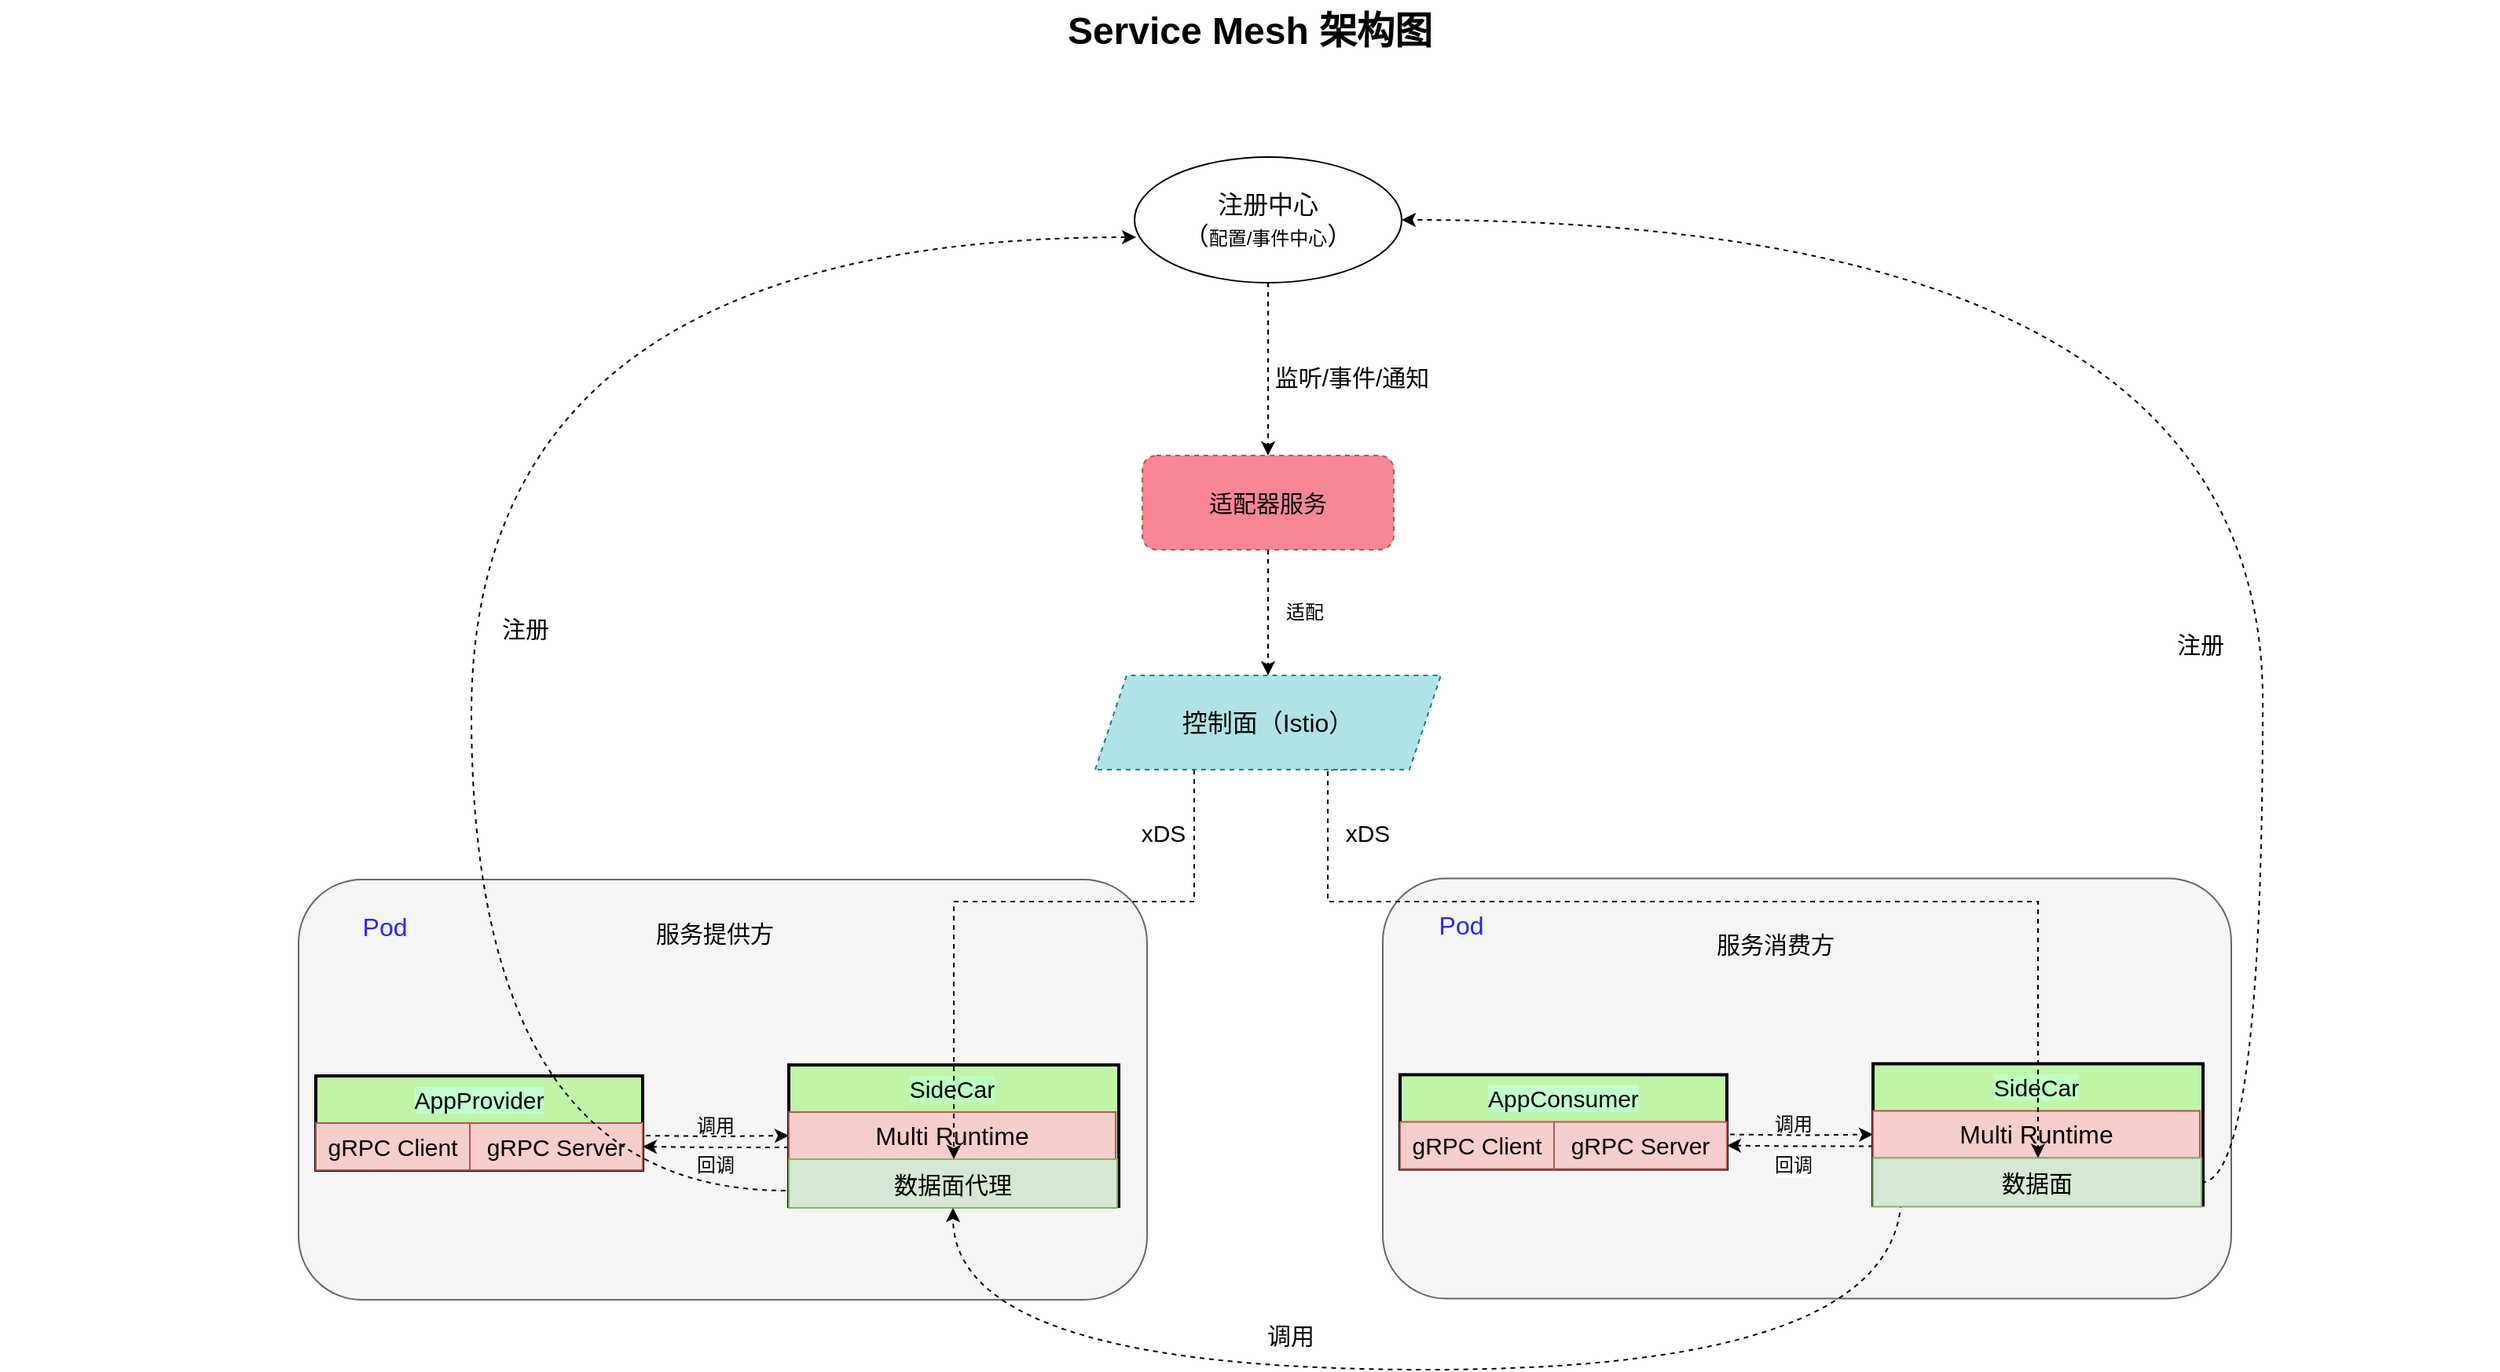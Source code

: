 <mxfile version="15.7.3" type="github">
  <diagram name="Page-1" id="74b105a0-9070-1c63-61bc-23e55f88626e">
    <mxGraphModel dx="2037" dy="1016" grid="1" gridSize="10" guides="1" tooltips="1" connect="1" arrows="1" fold="1" page="1" pageScale="1.5" pageWidth="1169" pageHeight="826" background="none" math="0" shadow="0">
      <root>
        <mxCell id="0" style=";html=1;" />
        <mxCell id="1" style=";html=1;" parent="0" />
        <mxCell id="aSTpyF8MrHN_0_ikTAj--16" value="" style="rounded=1;whiteSpace=wrap;html=1;fontSize=16;fillColor=#f5f5f5;strokeColor=#666666;fontColor=#333333;" parent="1" vertex="1">
          <mxGeometry x="260" y="610" width="540" height="267.5" as="geometry" />
        </mxCell>
        <mxCell id="10b056a9c633e61c-4" value="" style="strokeWidth=2;dashed=0;align=center;fontSize=12;shape=rect;verticalLabelPosition=bottom;verticalAlign=top;fillColor=#c0f5a9" parent="1" vertex="1">
          <mxGeometry x="271" y="735" width="208" height="60" as="geometry" />
        </mxCell>
        <mxCell id="10b056a9c633e61c-30" value="Service Mesh 架构图" style="text;strokeColor=none;fillColor=none;html=1;fontSize=24;fontStyle=1;verticalAlign=middle;align=center;" parent="1" vertex="1">
          <mxGeometry x="70" y="50" width="1590" height="40" as="geometry" />
        </mxCell>
        <mxCell id="aSTpyF8MrHN_0_ikTAj--2" value="&lt;span style=&quot;color: rgb(0 , 0 , 0) ; font-family: &amp;#34;helvetica&amp;#34; ; font-style: normal ; font-weight: 400 ; letter-spacing: normal ; text-align: center ; text-indent: 0px ; text-transform: none ; word-spacing: 0px ; display: inline ; float: none ; background-color: rgb(194 , 255 , 206)&quot;&gt;&lt;font style=&quot;font-size: 15px&quot;&gt;AppProvider&lt;/font&gt;&lt;/span&gt;" style="text;html=1;align=center;verticalAlign=middle;whiteSpace=wrap;rounded=0;fontSize=16;" parent="1" vertex="1">
          <mxGeometry x="271" y="735" width="208" height="30" as="geometry" />
        </mxCell>
        <mxCell id="aSTpyF8MrHN_0_ikTAj--3" value="&lt;font style=&quot;font-size: 15px&quot;&gt;gRPC Client&lt;/font&gt;" style="rounded=0;whiteSpace=wrap;html=1;fontSize=16;fillColor=#f8cecc;strokeColor=#b85450;" parent="1" vertex="1">
          <mxGeometry x="271" y="765" width="98" height="30" as="geometry" />
        </mxCell>
        <mxCell id="aSTpyF8MrHN_0_ikTAj--10" style="edgeStyle=orthogonalEdgeStyle;rounded=0;orthogonalLoop=1;jettySize=auto;html=1;fontSize=16;entryX=0;entryY=0.5;entryDx=0;entryDy=0;dashed=1;" parent="1" target="aSTpyF8MrHN_0_ikTAj--8" edge="1">
          <mxGeometry relative="1" as="geometry">
            <mxPoint x="571" y="779" as="targetPoint" />
            <mxPoint x="481" y="773" as="sourcePoint" />
          </mxGeometry>
        </mxCell>
        <mxCell id="aSTpyF8MrHN_0_ikTAj--4" value="&lt;font style=&quot;font-size: 15px&quot;&gt;gRPC Server&lt;/font&gt;" style="rounded=0;whiteSpace=wrap;html=1;fontSize=16;fillColor=#f8cecc;strokeColor=#b85450;" parent="1" vertex="1">
          <mxGeometry x="369" y="765" width="110" height="30" as="geometry" />
        </mxCell>
        <mxCell id="aSTpyF8MrHN_0_ikTAj--5" value="" style="strokeWidth=2;dashed=0;align=center;fontSize=12;shape=rect;verticalLabelPosition=bottom;verticalAlign=top;fillColor=#c0f5a9" parent="1" vertex="1">
          <mxGeometry x="572" y="728" width="210" height="90" as="geometry" />
        </mxCell>
        <mxCell id="aSTpyF8MrHN_0_ikTAj--6" value="&lt;span style=&quot;color: rgb(0 , 0 , 0) ; font-family: &amp;#34;helvetica&amp;#34; ; font-style: normal ; font-weight: 400 ; letter-spacing: normal ; text-align: center ; text-indent: 0px ; text-transform: none ; word-spacing: 0px ; display: inline ; float: none ; background-color: rgb(189 , 255 , 191)&quot;&gt;&lt;font style=&quot;font-size: 15px&quot;&gt;SideCar&lt;/font&gt;&lt;/span&gt;" style="text;html=1;align=center;verticalAlign=middle;whiteSpace=wrap;rounded=0;fontSize=16;" parent="1" vertex="1">
          <mxGeometry x="572" y="728" width="208" height="30" as="geometry" />
        </mxCell>
        <mxCell id="aSTpyF8MrHN_0_ikTAj--13" style="edgeStyle=orthogonalEdgeStyle;rounded=0;orthogonalLoop=1;jettySize=auto;html=1;exitX=0;exitY=0.75;exitDx=0;exitDy=0;fontSize=16;dashed=1;" parent="1" source="aSTpyF8MrHN_0_ikTAj--8" target="aSTpyF8MrHN_0_ikTAj--4" edge="1">
          <mxGeometry relative="1" as="geometry" />
        </mxCell>
        <mxCell id="aSTpyF8MrHN_0_ikTAj--43" style="edgeStyle=orthogonalEdgeStyle;rounded=0;orthogonalLoop=1;jettySize=auto;html=1;dashed=1;fontSize=15;curved=1;entryX=0.006;entryY=0.638;entryDx=0;entryDy=0;entryPerimeter=0;" parent="1" target="aSTpyF8MrHN_0_ikTAj--15" edge="1">
          <mxGeometry relative="1" as="geometry">
            <mxPoint x="540" y="460" as="targetPoint" />
            <mxPoint x="570" y="808" as="sourcePoint" />
            <Array as="points">
              <mxPoint x="370" y="808" />
              <mxPoint x="370" y="201" />
            </Array>
          </mxGeometry>
        </mxCell>
        <mxCell id="aSTpyF8MrHN_0_ikTAj--8" value="&lt;div class=&quot;lake-content&quot;&gt;&lt;div class=&quot;lake-content&quot;&gt;&lt;span class=&quot;ne-text&quot;&gt;Multi Runtime&lt;/span&gt;&lt;/div&gt;&lt;/div&gt;" style="rounded=0;whiteSpace=wrap;html=1;fontSize=16;fillColor=#f8cecc;strokeColor=#b85450;" parent="1" vertex="1">
          <mxGeometry x="572" y="758" width="208" height="30" as="geometry" />
        </mxCell>
        <mxCell id="aSTpyF8MrHN_0_ikTAj--9" value="&lt;font style=&quot;font-size: 15px&quot;&gt;数据面代理&lt;/font&gt;" style="rounded=0;whiteSpace=wrap;html=1;fontSize=16;fillColor=#d5e8d4;strokeColor=#82b366;" parent="1" vertex="1">
          <mxGeometry x="572" y="788" width="209" height="31" as="geometry" />
        </mxCell>
        <mxCell id="aSTpyF8MrHN_0_ikTAj--11" value="&lt;font style=&quot;font-size: 12px&quot;&gt;调用&lt;/font&gt;" style="text;html=1;align=center;verticalAlign=middle;resizable=0;points=[];autosize=1;fontSize=16;" parent="1" vertex="1">
          <mxGeometry x="505" y="750" width="40" height="30" as="geometry" />
        </mxCell>
        <mxCell id="aSTpyF8MrHN_0_ikTAj--46" style="edgeStyle=orthogonalEdgeStyle;curved=1;rounded=0;orthogonalLoop=1;jettySize=auto;html=1;exitX=0.5;exitY=1;exitDx=0;exitDy=0;dashed=1;fontSize=15;" parent="1" source="aSTpyF8MrHN_0_ikTAj--15" target="aSTpyF8MrHN_0_ikTAj--44" edge="1">
          <mxGeometry relative="1" as="geometry" />
        </mxCell>
        <mxCell id="aSTpyF8MrHN_0_ikTAj--49" value="监听/事件/通知" style="edgeLabel;html=1;align=center;verticalAlign=middle;resizable=0;points=[];fontSize=15;" parent="aSTpyF8MrHN_0_ikTAj--46" vertex="1" connectable="0">
          <mxGeometry x="-0.327" y="5" relative="1" as="geometry">
            <mxPoint x="48" y="23" as="offset" />
          </mxGeometry>
        </mxCell>
        <mxCell id="aSTpyF8MrHN_0_ikTAj--15" value="注册中心&lt;br&gt;（&lt;font style=&quot;font-size: 12px&quot;&gt;配置/事件中心&lt;/font&gt;）" style="ellipse;whiteSpace=wrap;html=1;fontSize=16;" parent="1" vertex="1">
          <mxGeometry x="792" y="150" width="170" height="80" as="geometry" />
        </mxCell>
        <mxCell id="aSTpyF8MrHN_0_ikTAj--17" value="&lt;font color=&quot;#2b24ff&quot;&gt;Pod&lt;/font&gt;" style="text;html=1;strokeColor=none;fillColor=none;align=center;verticalAlign=middle;whiteSpace=wrap;rounded=0;dashed=1;fontSize=16;" parent="1" vertex="1">
          <mxGeometry x="290" y="630" width="50" height="20" as="geometry" />
        </mxCell>
        <mxCell id="aSTpyF8MrHN_0_ikTAj--20" value="" style="rounded=1;whiteSpace=wrap;html=1;fontSize=16;fillColor=#f5f5f5;strokeColor=#666666;fontColor=#333333;" parent="1" vertex="1">
          <mxGeometry x="950" y="609.25" width="540" height="267.5" as="geometry" />
        </mxCell>
        <mxCell id="aSTpyF8MrHN_0_ikTAj--21" value="" style="strokeWidth=2;dashed=0;align=center;fontSize=12;shape=rect;verticalLabelPosition=bottom;verticalAlign=top;fillColor=#c0f5a9" parent="1" vertex="1">
          <mxGeometry x="961" y="734.25" width="208" height="60" as="geometry" />
        </mxCell>
        <mxCell id="aSTpyF8MrHN_0_ikTAj--22" value="&lt;span style=&quot;color: rgb(0 , 0 , 0) ; font-family: &amp;#34;helvetica&amp;#34; ; font-style: normal ; font-weight: 400 ; letter-spacing: normal ; text-align: center ; text-indent: 0px ; text-transform: none ; word-spacing: 0px ; display: inline ; float: none ; background-color: rgb(194 , 255 , 206)&quot;&gt;&lt;font style=&quot;font-size: 15px&quot;&gt;AppConsumer&lt;/font&gt;&lt;/span&gt;" style="text;html=1;align=center;verticalAlign=middle;whiteSpace=wrap;rounded=0;fontSize=16;" parent="1" vertex="1">
          <mxGeometry x="961" y="734.25" width="208" height="30" as="geometry" />
        </mxCell>
        <mxCell id="aSTpyF8MrHN_0_ikTAj--23" value="&lt;font style=&quot;font-size: 15px&quot;&gt;gRPC Client&lt;/font&gt;" style="rounded=0;whiteSpace=wrap;html=1;fontSize=16;fillColor=#f8cecc;strokeColor=#b85450;" parent="1" vertex="1">
          <mxGeometry x="961" y="764.25" width="98" height="30" as="geometry" />
        </mxCell>
        <mxCell id="aSTpyF8MrHN_0_ikTAj--24" style="edgeStyle=orthogonalEdgeStyle;rounded=0;orthogonalLoop=1;jettySize=auto;html=1;fontSize=16;entryX=0;entryY=0.5;entryDx=0;entryDy=0;dashed=1;" parent="1" target="aSTpyF8MrHN_0_ikTAj--30" edge="1">
          <mxGeometry relative="1" as="geometry">
            <mxPoint x="1261" y="778.25" as="targetPoint" />
            <mxPoint x="1171" y="772.25" as="sourcePoint" />
          </mxGeometry>
        </mxCell>
        <mxCell id="aSTpyF8MrHN_0_ikTAj--25" value="&lt;font style=&quot;font-size: 15px&quot;&gt;gRPC Server&lt;/font&gt;" style="rounded=0;whiteSpace=wrap;html=1;fontSize=16;fillColor=#f8cecc;strokeColor=#b85450;" parent="1" vertex="1">
          <mxGeometry x="1059" y="764.25" width="110" height="30" as="geometry" />
        </mxCell>
        <mxCell id="aSTpyF8MrHN_0_ikTAj--26" value="" style="strokeWidth=2;dashed=0;align=center;fontSize=12;shape=rect;verticalLabelPosition=bottom;verticalAlign=top;fillColor=#c0f5a9" parent="1" vertex="1">
          <mxGeometry x="1262" y="727.25" width="210" height="90" as="geometry" />
        </mxCell>
        <mxCell id="aSTpyF8MrHN_0_ikTAj--27" value="&lt;span style=&quot;color: rgb(0 , 0 , 0) ; font-family: &amp;#34;helvetica&amp;#34; ; font-style: normal ; font-weight: 400 ; letter-spacing: normal ; text-align: center ; text-indent: 0px ; text-transform: none ; word-spacing: 0px ; display: inline ; float: none ; background-color: rgb(189 , 255 , 191)&quot;&gt;&lt;font style=&quot;font-size: 15px&quot;&gt;SideCar&lt;/font&gt;&lt;/span&gt;" style="text;html=1;align=center;verticalAlign=middle;whiteSpace=wrap;rounded=0;fontSize=16;" parent="1" vertex="1">
          <mxGeometry x="1262" y="727.25" width="208" height="30" as="geometry" />
        </mxCell>
        <mxCell id="aSTpyF8MrHN_0_ikTAj--28" style="edgeStyle=orthogonalEdgeStyle;rounded=0;orthogonalLoop=1;jettySize=auto;html=1;exitX=0;exitY=0.75;exitDx=0;exitDy=0;fontSize=16;dashed=1;" parent="1" source="aSTpyF8MrHN_0_ikTAj--30" target="aSTpyF8MrHN_0_ikTAj--25" edge="1">
          <mxGeometry relative="1" as="geometry" />
        </mxCell>
        <mxCell id="aSTpyF8MrHN_0_ikTAj--29" value="&lt;font style=&quot;font-size: 12px&quot;&gt;回调&lt;/font&gt;" style="edgeLabel;html=1;align=center;verticalAlign=middle;resizable=0;points=[];fontSize=16;" parent="aSTpyF8MrHN_0_ikTAj--28" vertex="1" connectable="0">
          <mxGeometry x="-0.893" y="3" relative="1" as="geometry">
            <mxPoint x="-46" y="6.5" as="offset" />
          </mxGeometry>
        </mxCell>
        <mxCell id="aSTpyF8MrHN_0_ikTAj--30" value="&lt;div class=&quot;lake-content&quot;&gt;&lt;div class=&quot;lake-content&quot;&gt;&lt;span class=&quot;ne-text&quot;&gt;Multi Runtime&lt;/span&gt;&lt;/div&gt;&lt;/div&gt;" style="rounded=0;whiteSpace=wrap;html=1;fontSize=16;fillColor=#f8cecc;strokeColor=#b85450;" parent="1" vertex="1">
          <mxGeometry x="1262" y="757.25" width="208" height="30" as="geometry" />
        </mxCell>
        <mxCell id="aSTpyF8MrHN_0_ikTAj--55" style="edgeStyle=orthogonalEdgeStyle;curved=1;rounded=0;orthogonalLoop=1;jettySize=auto;html=1;exitX=1;exitY=0.5;exitDx=0;exitDy=0;entryX=1;entryY=0.5;entryDx=0;entryDy=0;dashed=1;fontSize=15;" parent="1" source="aSTpyF8MrHN_0_ikTAj--31" target="aSTpyF8MrHN_0_ikTAj--15" edge="1">
          <mxGeometry relative="1" as="geometry">
            <Array as="points">
              <mxPoint x="1510" y="803" />
              <mxPoint x="1510" y="190" />
            </Array>
          </mxGeometry>
        </mxCell>
        <mxCell id="aSTpyF8MrHN_0_ikTAj--56" value="注册" style="edgeLabel;html=1;align=center;verticalAlign=middle;resizable=0;points=[];fontSize=15;" parent="aSTpyF8MrHN_0_ikTAj--55" vertex="1" connectable="0">
          <mxGeometry x="-0.081" y="97" relative="1" as="geometry">
            <mxPoint x="57" y="169.2" as="offset" />
          </mxGeometry>
        </mxCell>
        <mxCell id="aSTpyF8MrHN_0_ikTAj--57" style="edgeStyle=orthogonalEdgeStyle;curved=1;rounded=0;orthogonalLoop=1;jettySize=auto;html=1;exitX=0.5;exitY=1;exitDx=0;exitDy=0;entryX=0.5;entryY=1;entryDx=0;entryDy=0;dashed=1;fontSize=15;" parent="1" target="aSTpyF8MrHN_0_ikTAj--9" edge="1">
          <mxGeometry relative="1" as="geometry">
            <Array as="points">
              <mxPoint x="1280" y="922" />
              <mxPoint x="677" y="922" />
            </Array>
            <mxPoint x="1280" y="810" as="sourcePoint" />
            <mxPoint x="590" y="810.75" as="targetPoint" />
          </mxGeometry>
        </mxCell>
        <mxCell id="aSTpyF8MrHN_0_ikTAj--58" value="调用" style="edgeLabel;html=1;align=center;verticalAlign=middle;resizable=0;points=[];fontSize=15;" parent="aSTpyF8MrHN_0_ikTAj--57" vertex="1" connectable="0">
          <mxGeometry x="-0.016" y="1" relative="1" as="geometry">
            <mxPoint x="-99" y="-23" as="offset" />
          </mxGeometry>
        </mxCell>
        <mxCell id="aSTpyF8MrHN_0_ikTAj--31" value="&lt;font style=&quot;font-size: 15px&quot;&gt;数据面&lt;br&gt;&lt;/font&gt;" style="rounded=0;whiteSpace=wrap;html=1;fontSize=16;fillColor=#d5e8d4;strokeColor=#82b366;" parent="1" vertex="1">
          <mxGeometry x="1262" y="787.25" width="209" height="31" as="geometry" />
        </mxCell>
        <mxCell id="aSTpyF8MrHN_0_ikTAj--32" value="&lt;font style=&quot;font-size: 12px&quot;&gt;调用&lt;/font&gt;" style="text;html=1;align=center;verticalAlign=middle;resizable=0;points=[];autosize=1;fontSize=16;" parent="1" vertex="1">
          <mxGeometry x="1191" y="749.25" width="40" height="30" as="geometry" />
        </mxCell>
        <mxCell id="aSTpyF8MrHN_0_ikTAj--33" value="&lt;font color=&quot;#2b24ff&quot;&gt;Pod&lt;/font&gt;" style="text;html=1;strokeColor=none;fillColor=none;align=center;verticalAlign=middle;whiteSpace=wrap;rounded=0;dashed=1;fontSize=16;" parent="1" vertex="1">
          <mxGeometry x="980" y="629.25" width="40" height="20" as="geometry" />
        </mxCell>
        <mxCell id="aSTpyF8MrHN_0_ikTAj--36" style="edgeStyle=orthogonalEdgeStyle;rounded=0;orthogonalLoop=1;jettySize=auto;html=1;dashed=1;fontSize=16;" parent="1" source="aSTpyF8MrHN_0_ikTAj--35" target="aSTpyF8MrHN_0_ikTAj--9" edge="1">
          <mxGeometry relative="1" as="geometry">
            <Array as="points">
              <mxPoint x="830" y="624" />
              <mxPoint x="677" y="624" />
            </Array>
          </mxGeometry>
        </mxCell>
        <mxCell id="aSTpyF8MrHN_0_ikTAj--37" value="xDS" style="edgeLabel;html=1;align=center;verticalAlign=middle;resizable=0;points=[];fontSize=15;" parent="aSTpyF8MrHN_0_ikTAj--36" vertex="1" connectable="0">
          <mxGeometry x="-0.581" y="2" relative="1" as="geometry">
            <mxPoint x="-20" y="-46" as="offset" />
          </mxGeometry>
        </mxCell>
        <mxCell id="aSTpyF8MrHN_0_ikTAj--40" style="edgeStyle=orthogonalEdgeStyle;rounded=0;orthogonalLoop=1;jettySize=auto;html=1;exitX=0.75;exitY=1;exitDx=0;exitDy=0;dashed=1;fontSize=16;" parent="1" source="aSTpyF8MrHN_0_ikTAj--35" target="aSTpyF8MrHN_0_ikTAj--31" edge="1">
          <mxGeometry relative="1" as="geometry">
            <Array as="points">
              <mxPoint x="915" y="624" />
              <mxPoint x="1367" y="624" />
            </Array>
          </mxGeometry>
        </mxCell>
        <mxCell id="aSTpyF8MrHN_0_ikTAj--41" value="&lt;font style=&quot;font-size: 15px&quot;&gt;xDS&lt;/font&gt;" style="edgeLabel;html=1;align=center;verticalAlign=middle;resizable=0;points=[];fontSize=16;" parent="aSTpyF8MrHN_0_ikTAj--40" vertex="1" connectable="0">
          <mxGeometry x="-0.769" y="1" relative="1" as="geometry">
            <mxPoint x="24" y="-26" as="offset" />
          </mxGeometry>
        </mxCell>
        <mxCell id="aSTpyF8MrHN_0_ikTAj--35" value="控制面（Istio）" style="shape=parallelogram;perimeter=parallelogramPerimeter;whiteSpace=wrap;html=1;fixedSize=1;dashed=1;fontSize=16;fillColor=#b0e3e6;strokeColor=#0e8088;" parent="1" vertex="1">
          <mxGeometry x="767" y="480" width="220" height="60" as="geometry" />
        </mxCell>
        <mxCell id="aSTpyF8MrHN_0_ikTAj--50" value="" style="edgeStyle=orthogonalEdgeStyle;curved=1;rounded=0;orthogonalLoop=1;jettySize=auto;html=1;exitX=0.5;exitY=1;exitDx=0;exitDy=0;entryX=0.5;entryY=0;entryDx=0;entryDy=0;dashed=1;fontSize=15;" parent="1" source="aSTpyF8MrHN_0_ikTAj--44" target="aSTpyF8MrHN_0_ikTAj--35" edge="1">
          <mxGeometry y="23" relative="1" as="geometry">
            <mxPoint as="offset" />
          </mxGeometry>
        </mxCell>
        <mxCell id="aSTpyF8MrHN_0_ikTAj--44" value="适配器服务" style="rounded=1;whiteSpace=wrap;html=1;dashed=1;fontSize=15;strokeColor=#b85450;fillColor=#F88695;" parent="1" vertex="1">
          <mxGeometry x="797" y="340" width="160" height="60" as="geometry" />
        </mxCell>
        <mxCell id="aSTpyF8MrHN_0_ikTAj--45" value="注册" style="text;html=1;align=center;verticalAlign=middle;resizable=0;points=[];autosize=1;fontSize=15;" parent="1" vertex="1">
          <mxGeometry x="379" y="440" width="50" height="20" as="geometry" />
        </mxCell>
        <mxCell id="aSTpyF8MrHN_0_ikTAj--53" value="&lt;font style=&quot;font-size: 12px&quot;&gt;回调&lt;/font&gt;" style="text;html=1;align=center;verticalAlign=middle;resizable=0;points=[];autosize=1;fontSize=16;" parent="1" vertex="1">
          <mxGeometry x="505" y="775" width="40" height="30" as="geometry" />
        </mxCell>
        <mxCell id="aSTpyF8MrHN_0_ikTAj--59" value="服务提供方" style="text;html=1;strokeColor=none;fillColor=none;align=center;verticalAlign=middle;whiteSpace=wrap;rounded=0;fontSize=15;" parent="1" vertex="1">
          <mxGeometry x="485" y="643" width="80" height="1" as="geometry" />
        </mxCell>
        <mxCell id="aSTpyF8MrHN_0_ikTAj--64" value="服务消费方" style="text;html=1;strokeColor=none;fillColor=none;align=center;verticalAlign=middle;whiteSpace=wrap;rounded=0;fontSize=15;" parent="1" vertex="1">
          <mxGeometry x="1160" y="650" width="80" height="1" as="geometry" />
        </mxCell>
        <mxCell id="iHkl3DCpKz06pREgvze8-1" value="适配" style="text;html=1;align=center;verticalAlign=middle;resizable=0;points=[];autosize=1;strokeColor=none;fillColor=none;" vertex="1" parent="1">
          <mxGeometry x="880" y="430" width="40" height="20" as="geometry" />
        </mxCell>
      </root>
    </mxGraphModel>
  </diagram>
</mxfile>
